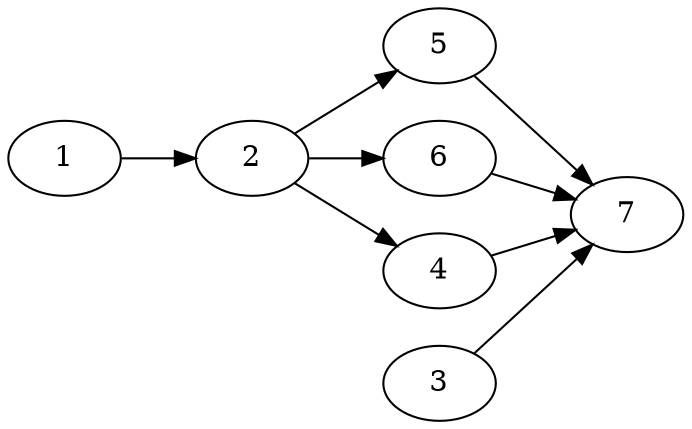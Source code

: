 digraph G{
rankdir="LR";
1 [style="main node",texlbl="amsxtra"]
2 [style="main node",texlbl="amsmath"]
5 [style="main2 node",texlbl="amsbsy"]
6 [style="main2 node",texlbl="amsopen"]
4 [style="main2 node",texlbl="amstext"]
3 [style="main node",texlbl="amscd"]
7 [style="main2 node",texlbl="amsgen"]

1->2 2->4 2->5 2->6 4->7 5->7 6->7 3->7
}
